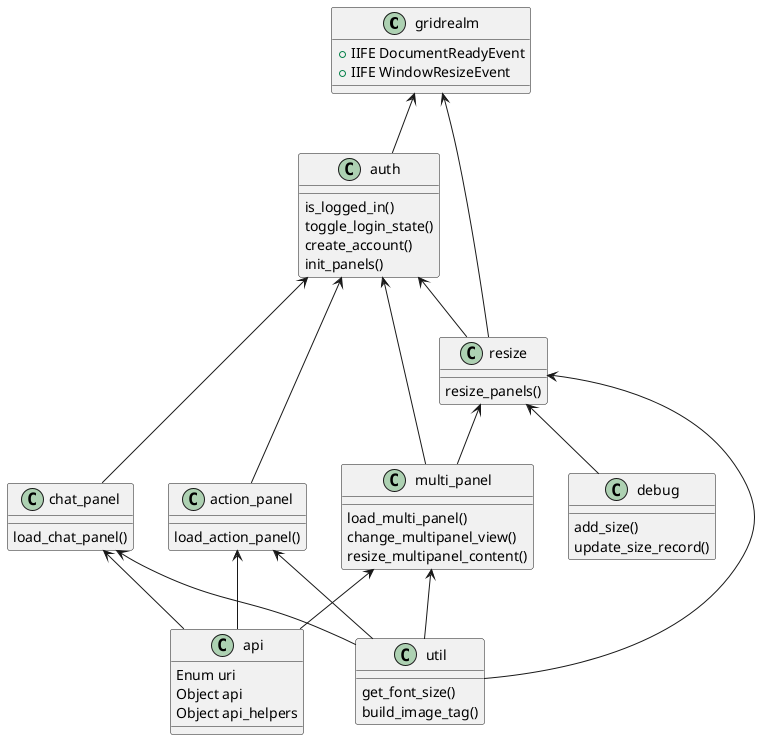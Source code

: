 @startuml

skinparam packageStyle rectangle

class gridrealm {
  + IIFE DocumentReadyEvent
  + IIFE WindowResizeEvent
}

class auth {
  is_logged_in()
  toggle_login_state()
  create_account()
  init_panels()
}

class api {
  Enum uri
  Object api
  Object api_helpers
}

class util {
  get_font_size()
  build_image_tag()
}

class debug {
  add_size()
  update_size_record()
}

class chat_panel {
  load_chat_panel()
}

class action_panel {
  load_action_panel()
}

class multi_panel {
  load_multi_panel()
  change_multipanel_view()
  resize_multipanel_content()
}

class resize {
  resize_panels()
}

gridrealm <-- auth
gridrealm <-- resize
auth <-- chat_panel
auth <-- action_panel
auth <-- multi_panel
auth <-- resize
resize <-- multi_panel
resize <-- debug
resize <-- util
chat_panel <-- util
chat_panel <-- api
action_panel <-- util
action_panel <-- api
multi_panel <-- util
multi_panel <-- api

@enduml

